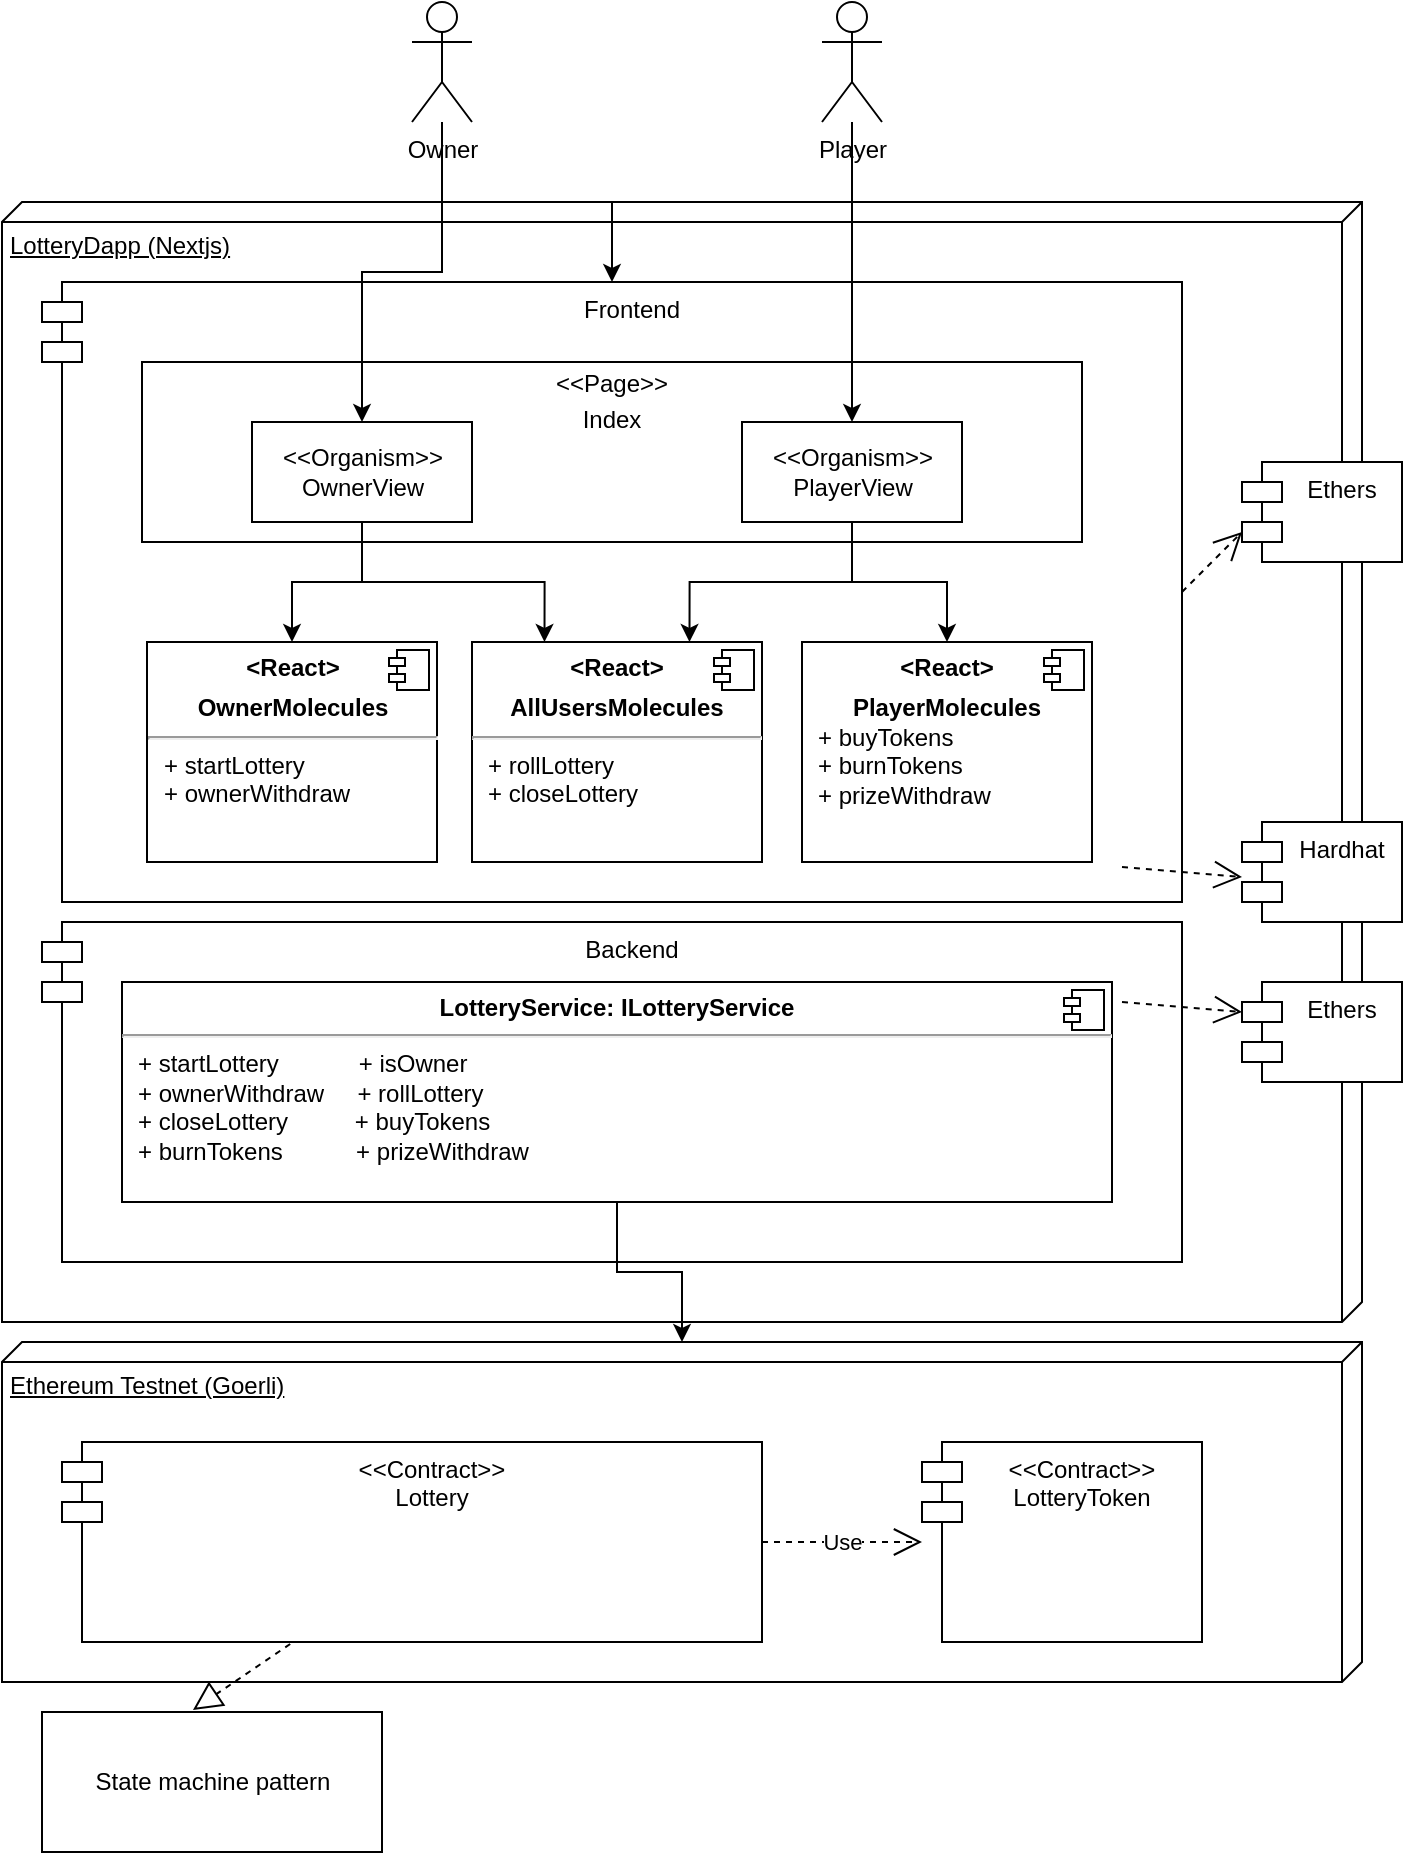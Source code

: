 <mxfile version="20.4.1" type="device"><diagram id="C5RBs43oDa-KdzZeNtuy" name="Page-1"><mxGraphModel dx="1234" dy="1998" grid="1" gridSize="10" guides="1" tooltips="1" connect="1" arrows="1" fold="1" page="1" pageScale="1" pageWidth="827" pageHeight="1169" math="0" shadow="0"><root><mxCell id="WIyWlLk6GJQsqaUBKTNV-0"/><mxCell id="WIyWlLk6GJQsqaUBKTNV-1" parent="WIyWlLk6GJQsqaUBKTNV-0"/><mxCell id="gRt4r_nC8W2ZuHtz2NS8-4" value="Ethereum Testnet (Goerli)" style="verticalAlign=top;align=left;spacingTop=8;spacingLeft=2;spacingRight=12;shape=cube;size=10;direction=south;fontStyle=4;html=1;" parent="WIyWlLk6GJQsqaUBKTNV-1" vertex="1"><mxGeometry x="70" y="-490" width="680" height="170" as="geometry"/></mxCell><mxCell id="gRt4r_nC8W2ZuHtz2NS8-2" value="LotteryDapp (Nextjs)" style="verticalAlign=top;align=left;spacingTop=8;spacingLeft=2;spacingRight=12;shape=cube;size=10;direction=south;fontStyle=4;html=1;" parent="WIyWlLk6GJQsqaUBKTNV-1" vertex="1"><mxGeometry x="70" y="-1060" width="680" height="560" as="geometry"/></mxCell><mxCell id="gRt4r_nC8W2ZuHtz2NS8-0" value="Frontend" style="shape=module;align=left;spacingLeft=20;align=center;verticalAlign=top;" parent="WIyWlLk6GJQsqaUBKTNV-1" vertex="1"><mxGeometry x="90" y="-1020" width="570" height="310" as="geometry"/></mxCell><mxCell id="gRt4r_nC8W2ZuHtz2NS8-1" value="Backend" style="shape=module;align=left;spacingLeft=20;align=center;verticalAlign=top;" parent="WIyWlLk6GJQsqaUBKTNV-1" vertex="1"><mxGeometry x="90" y="-700" width="570" height="170" as="geometry"/></mxCell><mxCell id="gRt4r_nC8W2ZuHtz2NS8-3" value="&lt;&lt;Contract&gt;&gt;&#10;Lottery" style="shape=module;align=left;spacingLeft=20;align=center;verticalAlign=top;" parent="WIyWlLk6GJQsqaUBKTNV-1" vertex="1"><mxGeometry x="100" y="-440" width="350" height="100" as="geometry"/></mxCell><mxCell id="gRt4r_nC8W2ZuHtz2NS8-5" value="&lt;&lt;Contract&gt;&gt;&#10;LotteryToken" style="shape=module;align=left;spacingLeft=20;align=center;verticalAlign=top;" parent="WIyWlLk6GJQsqaUBKTNV-1" vertex="1"><mxGeometry x="530" y="-440" width="140" height="100" as="geometry"/></mxCell><mxCell id="gRt4r_nC8W2ZuHtz2NS8-7" value="Use" style="endArrow=open;endSize=12;dashed=1;html=1;rounded=0;exitX=1;exitY=0.5;exitDx=0;exitDy=0;" parent="WIyWlLk6GJQsqaUBKTNV-1" source="gRt4r_nC8W2ZuHtz2NS8-3" target="gRt4r_nC8W2ZuHtz2NS8-5" edge="1"><mxGeometry width="160" relative="1" as="geometry"><mxPoint x="350" y="-370" as="sourcePoint"/><mxPoint x="510" y="-370" as="targetPoint"/></mxGeometry></mxCell><mxCell id="gRt4r_nC8W2ZuHtz2NS8-8" value="Ethers" style="shape=module;align=left;spacingLeft=20;align=center;verticalAlign=top;" parent="WIyWlLk6GJQsqaUBKTNV-1" vertex="1"><mxGeometry x="690" y="-670" width="80" height="50" as="geometry"/></mxCell><mxCell id="gRt4r_nC8W2ZuHtz2NS8-9" value="Hardhat" style="shape=module;align=left;spacingLeft=20;align=center;verticalAlign=top;" parent="WIyWlLk6GJQsqaUBKTNV-1" vertex="1"><mxGeometry x="690" y="-750" width="80" height="50" as="geometry"/></mxCell><mxCell id="gRt4r_nC8W2ZuHtz2NS8-12" value="Ethers" style="shape=module;align=left;spacingLeft=20;align=center;verticalAlign=top;" parent="WIyWlLk6GJQsqaUBKTNV-1" vertex="1"><mxGeometry x="690" y="-930" width="80" height="50" as="geometry"/></mxCell><mxCell id="gRt4r_nC8W2ZuHtz2NS8-15" value="" style="endArrow=open;endSize=12;dashed=1;html=1;rounded=0;exitX=1;exitY=0.5;exitDx=0;exitDy=0;entryX=0;entryY=0;entryDx=0;entryDy=35;entryPerimeter=0;" parent="WIyWlLk6GJQsqaUBKTNV-1" source="gRt4r_nC8W2ZuHtz2NS8-0" target="gRt4r_nC8W2ZuHtz2NS8-12" edge="1"><mxGeometry width="160" relative="1" as="geometry"><mxPoint x="370" y="-690" as="sourcePoint"/><mxPoint x="530" y="-690" as="targetPoint"/></mxGeometry></mxCell><mxCell id="gRt4r_nC8W2ZuHtz2NS8-17" value="" style="endArrow=open;endSize=12;dashed=1;html=1;rounded=0;exitX=1;exitY=0.5;exitDx=0;exitDy=0;entryX=0;entryY=0;entryDx=0;entryDy=35;entryPerimeter=0;" parent="WIyWlLk6GJQsqaUBKTNV-1" edge="1"><mxGeometry width="160" relative="1" as="geometry"><mxPoint x="630" y="-727.5" as="sourcePoint"/><mxPoint x="690" y="-722.5" as="targetPoint"/></mxGeometry></mxCell><mxCell id="gRt4r_nC8W2ZuHtz2NS8-18" value="" style="endArrow=open;endSize=12;dashed=1;html=1;rounded=0;exitX=1;exitY=0.5;exitDx=0;exitDy=0;entryX=0;entryY=0;entryDx=0;entryDy=35;entryPerimeter=0;" parent="WIyWlLk6GJQsqaUBKTNV-1" edge="1"><mxGeometry width="160" relative="1" as="geometry"><mxPoint x="630" y="-660" as="sourcePoint"/><mxPoint x="690" y="-655" as="targetPoint"/></mxGeometry></mxCell><mxCell id="gRt4r_nC8W2ZuHtz2NS8-21" value="Owner" style="shape=umlActor;verticalLabelPosition=bottom;verticalAlign=top;html=1;" parent="WIyWlLk6GJQsqaUBKTNV-1" vertex="1"><mxGeometry x="275" y="-1160" width="30" height="60" as="geometry"/></mxCell><mxCell id="gRt4r_nC8W2ZuHtz2NS8-28" value="&lt;p style=&quot;margin:0px;margin-top:6px;text-align:center;&quot;&gt;&lt;b&gt;&amp;lt;React&amp;gt;&lt;/b&gt;&lt;/p&gt;&lt;p style=&quot;margin:0px;margin-top:6px;text-align:center;&quot;&gt;&lt;b&gt;OwnerMolecules&lt;/b&gt;&lt;/p&gt;&lt;hr&gt;&lt;p style=&quot;margin:0px;margin-left:8px;&quot;&gt;+ startLottery&lt;br&gt;+ ownerWithdraw&lt;/p&gt;" style="align=left;overflow=fill;html=1;dropTarget=0;" parent="WIyWlLk6GJQsqaUBKTNV-1" vertex="1"><mxGeometry x="142.5" y="-840" width="145" height="110" as="geometry"/></mxCell><mxCell id="gRt4r_nC8W2ZuHtz2NS8-29" value="" style="shape=component;jettyWidth=8;jettyHeight=4;" parent="gRt4r_nC8W2ZuHtz2NS8-28" vertex="1"><mxGeometry x="1" width="20" height="20" relative="1" as="geometry"><mxPoint x="-24" y="4" as="offset"/></mxGeometry></mxCell><mxCell id="gRt4r_nC8W2ZuHtz2NS8-31" value="&lt;p style=&quot;margin:0px;margin-top:4px;text-align:center;&quot;&gt;&amp;lt;&amp;lt;Page&amp;gt;&amp;gt;&lt;/p&gt;&lt;p style=&quot;margin:0px;margin-top:4px;text-align:center;&quot;&gt;Index&lt;/p&gt;" style="verticalAlign=top;align=left;overflow=fill;fontSize=12;fontFamily=Helvetica;html=1;" parent="WIyWlLk6GJQsqaUBKTNV-1" vertex="1"><mxGeometry x="140" y="-980" width="470" height="90" as="geometry"/></mxCell><mxCell id="gRt4r_nC8W2ZuHtz2NS8-32" value="&lt;p style=&quot;margin:0px;margin-top:6px;text-align:center;&quot;&gt;&lt;b&gt;&amp;lt;React&amp;gt;&lt;/b&gt;&lt;/p&gt;&lt;p style=&quot;margin:0px;margin-top:6px;text-align:center;&quot;&gt;&lt;b&gt;PlayerMolecules&lt;/b&gt;&lt;/p&gt;&lt;p style=&quot;margin:0px;margin-left:8px;&quot;&gt;+ buyTokens&lt;br&gt;+ burnTokens&lt;/p&gt;&lt;p style=&quot;margin:0px;margin-left:8px;&quot;&gt;+ prizeWithdraw&lt;/p&gt;" style="align=left;overflow=fill;html=1;dropTarget=0;" parent="WIyWlLk6GJQsqaUBKTNV-1" vertex="1"><mxGeometry x="470" y="-840" width="145" height="110" as="geometry"/></mxCell><mxCell id="gRt4r_nC8W2ZuHtz2NS8-33" value="" style="shape=component;jettyWidth=8;jettyHeight=4;" parent="gRt4r_nC8W2ZuHtz2NS8-32" vertex="1"><mxGeometry x="1" width="20" height="20" relative="1" as="geometry"><mxPoint x="-24" y="4" as="offset"/></mxGeometry></mxCell><mxCell id="gRt4r_nC8W2ZuHtz2NS8-34" value="&lt;p style=&quot;margin:0px;margin-top:6px;text-align:center;&quot;&gt;&lt;b&gt;&amp;lt;React&amp;gt;&lt;/b&gt;&lt;/p&gt;&lt;p style=&quot;margin:0px;margin-top:6px;text-align:center;&quot;&gt;&lt;b&gt;AllUsersMolecules&lt;/b&gt;&lt;/p&gt;&lt;hr&gt;&lt;p style=&quot;margin:0px;margin-left:8px;&quot;&gt;+ rollLottery&lt;br&gt;+ closeLottery&lt;/p&gt;" style="align=left;overflow=fill;html=1;dropTarget=0;" parent="WIyWlLk6GJQsqaUBKTNV-1" vertex="1"><mxGeometry x="305" y="-840" width="145" height="110" as="geometry"/></mxCell><mxCell id="gRt4r_nC8W2ZuHtz2NS8-35" value="" style="shape=component;jettyWidth=8;jettyHeight=4;" parent="gRt4r_nC8W2ZuHtz2NS8-34" vertex="1"><mxGeometry x="1" width="20" height="20" relative="1" as="geometry"><mxPoint x="-24" y="4" as="offset"/></mxGeometry></mxCell><mxCell id="gRt4r_nC8W2ZuHtz2NS8-36" value="State machine pattern" style="html=1;" parent="WIyWlLk6GJQsqaUBKTNV-1" vertex="1"><mxGeometry x="90" y="-305" width="170" height="70" as="geometry"/></mxCell><mxCell id="gRt4r_nC8W2ZuHtz2NS8-37" value="" style="endArrow=block;dashed=1;endFill=0;endSize=12;html=1;rounded=0;exitX=0.326;exitY=1.01;exitDx=0;exitDy=0;exitPerimeter=0;entryX=0.444;entryY=-0.014;entryDx=0;entryDy=0;entryPerimeter=0;" parent="WIyWlLk6GJQsqaUBKTNV-1" source="gRt4r_nC8W2ZuHtz2NS8-3" target="gRt4r_nC8W2ZuHtz2NS8-36" edge="1"><mxGeometry width="160" relative="1" as="geometry"><mxPoint x="370" y="-620" as="sourcePoint"/><mxPoint x="530" y="-620" as="targetPoint"/></mxGeometry></mxCell><mxCell id="gRt4r_nC8W2ZuHtz2NS8-49" style="edgeStyle=orthogonalEdgeStyle;rounded=0;orthogonalLoop=1;jettySize=auto;html=1;" parent="WIyWlLk6GJQsqaUBKTNV-1" source="gRt4r_nC8W2ZuHtz2NS8-48" target="gRt4r_nC8W2ZuHtz2NS8-28" edge="1"><mxGeometry relative="1" as="geometry"/></mxCell><mxCell id="gRt4r_nC8W2ZuHtz2NS8-50" style="edgeStyle=orthogonalEdgeStyle;rounded=0;orthogonalLoop=1;jettySize=auto;html=1;entryX=0.25;entryY=0;entryDx=0;entryDy=0;" parent="WIyWlLk6GJQsqaUBKTNV-1" source="gRt4r_nC8W2ZuHtz2NS8-48" target="gRt4r_nC8W2ZuHtz2NS8-34" edge="1"><mxGeometry relative="1" as="geometry"/></mxCell><mxCell id="gRt4r_nC8W2ZuHtz2NS8-48" value="&amp;lt;&amp;lt;Organism&amp;gt;&amp;gt;&lt;br&gt;OwnerView" style="html=1;" parent="WIyWlLk6GJQsqaUBKTNV-1" vertex="1"><mxGeometry x="195" y="-950" width="110" height="50" as="geometry"/></mxCell><mxCell id="gRt4r_nC8W2ZuHtz2NS8-52" style="edgeStyle=orthogonalEdgeStyle;rounded=0;orthogonalLoop=1;jettySize=auto;html=1;entryX=0.5;entryY=0;entryDx=0;entryDy=0;" parent="WIyWlLk6GJQsqaUBKTNV-1" source="gRt4r_nC8W2ZuHtz2NS8-51" target="gRt4r_nC8W2ZuHtz2NS8-32" edge="1"><mxGeometry relative="1" as="geometry"/></mxCell><mxCell id="gRt4r_nC8W2ZuHtz2NS8-53" style="edgeStyle=orthogonalEdgeStyle;rounded=0;orthogonalLoop=1;jettySize=auto;html=1;entryX=0.75;entryY=0;entryDx=0;entryDy=0;" parent="WIyWlLk6GJQsqaUBKTNV-1" source="gRt4r_nC8W2ZuHtz2NS8-51" target="gRt4r_nC8W2ZuHtz2NS8-34" edge="1"><mxGeometry relative="1" as="geometry"/></mxCell><mxCell id="gRt4r_nC8W2ZuHtz2NS8-51" value="&amp;lt;&amp;lt;Organism&amp;gt;&amp;gt;&lt;br&gt;PlayerView" style="html=1;" parent="WIyWlLk6GJQsqaUBKTNV-1" vertex="1"><mxGeometry x="440" y="-950" width="110" height="50" as="geometry"/></mxCell><mxCell id="gRt4r_nC8W2ZuHtz2NS8-56" style="edgeStyle=orthogonalEdgeStyle;rounded=0;orthogonalLoop=1;jettySize=auto;html=1;entryX=0.5;entryY=0;entryDx=0;entryDy=0;" parent="WIyWlLk6GJQsqaUBKTNV-1" source="gRt4r_nC8W2ZuHtz2NS8-22" target="gRt4r_nC8W2ZuHtz2NS8-51" edge="1"><mxGeometry relative="1" as="geometry"/></mxCell><mxCell id="gRt4r_nC8W2ZuHtz2NS8-58" value="" style="edgeStyle=orthogonalEdgeStyle;rounded=0;orthogonalLoop=1;jettySize=auto;html=1;" parent="WIyWlLk6GJQsqaUBKTNV-1" source="gRt4r_nC8W2ZuHtz2NS8-22" target="gRt4r_nC8W2ZuHtz2NS8-0" edge="1"><mxGeometry relative="1" as="geometry"/></mxCell><mxCell id="gRt4r_nC8W2ZuHtz2NS8-57" style="edgeStyle=orthogonalEdgeStyle;rounded=0;orthogonalLoop=1;jettySize=auto;html=1;" parent="WIyWlLk6GJQsqaUBKTNV-1" source="gRt4r_nC8W2ZuHtz2NS8-21" target="gRt4r_nC8W2ZuHtz2NS8-48" edge="1"><mxGeometry relative="1" as="geometry"/></mxCell><mxCell id="gRt4r_nC8W2ZuHtz2NS8-22" value="Player" style="shape=umlActor;verticalLabelPosition=bottom;verticalAlign=top;html=1;" parent="WIyWlLk6GJQsqaUBKTNV-1" vertex="1"><mxGeometry x="480" y="-1160" width="30" height="60" as="geometry"/></mxCell><mxCell id="gRt4r_nC8W2ZuHtz2NS8-61" value="" style="edgeStyle=orthogonalEdgeStyle;rounded=0;orthogonalLoop=1;jettySize=auto;html=1;" parent="WIyWlLk6GJQsqaUBKTNV-1" source="gRt4r_nC8W2ZuHtz2NS8-59" target="gRt4r_nC8W2ZuHtz2NS8-4" edge="1"><mxGeometry relative="1" as="geometry"/></mxCell><mxCell id="gRt4r_nC8W2ZuHtz2NS8-59" value="&lt;p style=&quot;margin:0px;margin-top:6px;text-align:center;&quot;&gt;&lt;b&gt;LotteryService: ILotteryService&lt;/b&gt;&lt;/p&gt;&lt;hr&gt;&lt;p style=&quot;margin:0px;margin-left:8px;&quot;&gt;+&amp;nbsp;&lt;span style=&quot;background-color: initial;&quot;&gt;startLottery&amp;nbsp; &amp;nbsp; &amp;nbsp; &amp;nbsp; &amp;nbsp; &amp;nbsp;&amp;nbsp;&lt;/span&gt;&lt;span style=&quot;background-color: initial;&quot;&gt;+ isOwner&amp;nbsp;&lt;/span&gt;&lt;/p&gt;&lt;p style=&quot;margin:0px;margin-left:8px;&quot;&gt;+ ownerWithdraw&amp;nbsp; &amp;nbsp; &amp;nbsp;&lt;span style=&quot;background-color: initial;&quot;&gt;+ rollLottery&lt;/span&gt;&lt;/p&gt;&lt;p style=&quot;margin:0px;margin-left:8px;&quot;&gt;+ closeLottery&amp;nbsp; &amp;nbsp; &amp;nbsp; &amp;nbsp; &amp;nbsp;&amp;nbsp;&lt;span style=&quot;background-color: initial;&quot;&gt;+ buyTokens&lt;/span&gt;&lt;/p&gt;&lt;p style=&quot;margin:0px;margin-left:8px;&quot;&gt;+ burnTokens&amp;nbsp; &amp;nbsp; &amp;nbsp; &amp;nbsp; &amp;nbsp; &amp;nbsp;+ prizeWithdraw&lt;/p&gt;&lt;p style=&quot;margin:0px;margin-left:8px;&quot;&gt;&lt;br&gt;&lt;/p&gt;&lt;p style=&quot;margin:0px;margin-left:8px;&quot;&gt;&lt;br&gt;&lt;/p&gt;" style="align=left;overflow=fill;html=1;dropTarget=0;" parent="WIyWlLk6GJQsqaUBKTNV-1" vertex="1"><mxGeometry x="130" y="-670" width="495" height="110" as="geometry"/></mxCell><mxCell id="gRt4r_nC8W2ZuHtz2NS8-60" value="" style="shape=component;jettyWidth=8;jettyHeight=4;" parent="gRt4r_nC8W2ZuHtz2NS8-59" vertex="1"><mxGeometry x="1" width="20" height="20" relative="1" as="geometry"><mxPoint x="-24" y="4" as="offset"/></mxGeometry></mxCell></root></mxGraphModel></diagram></mxfile>